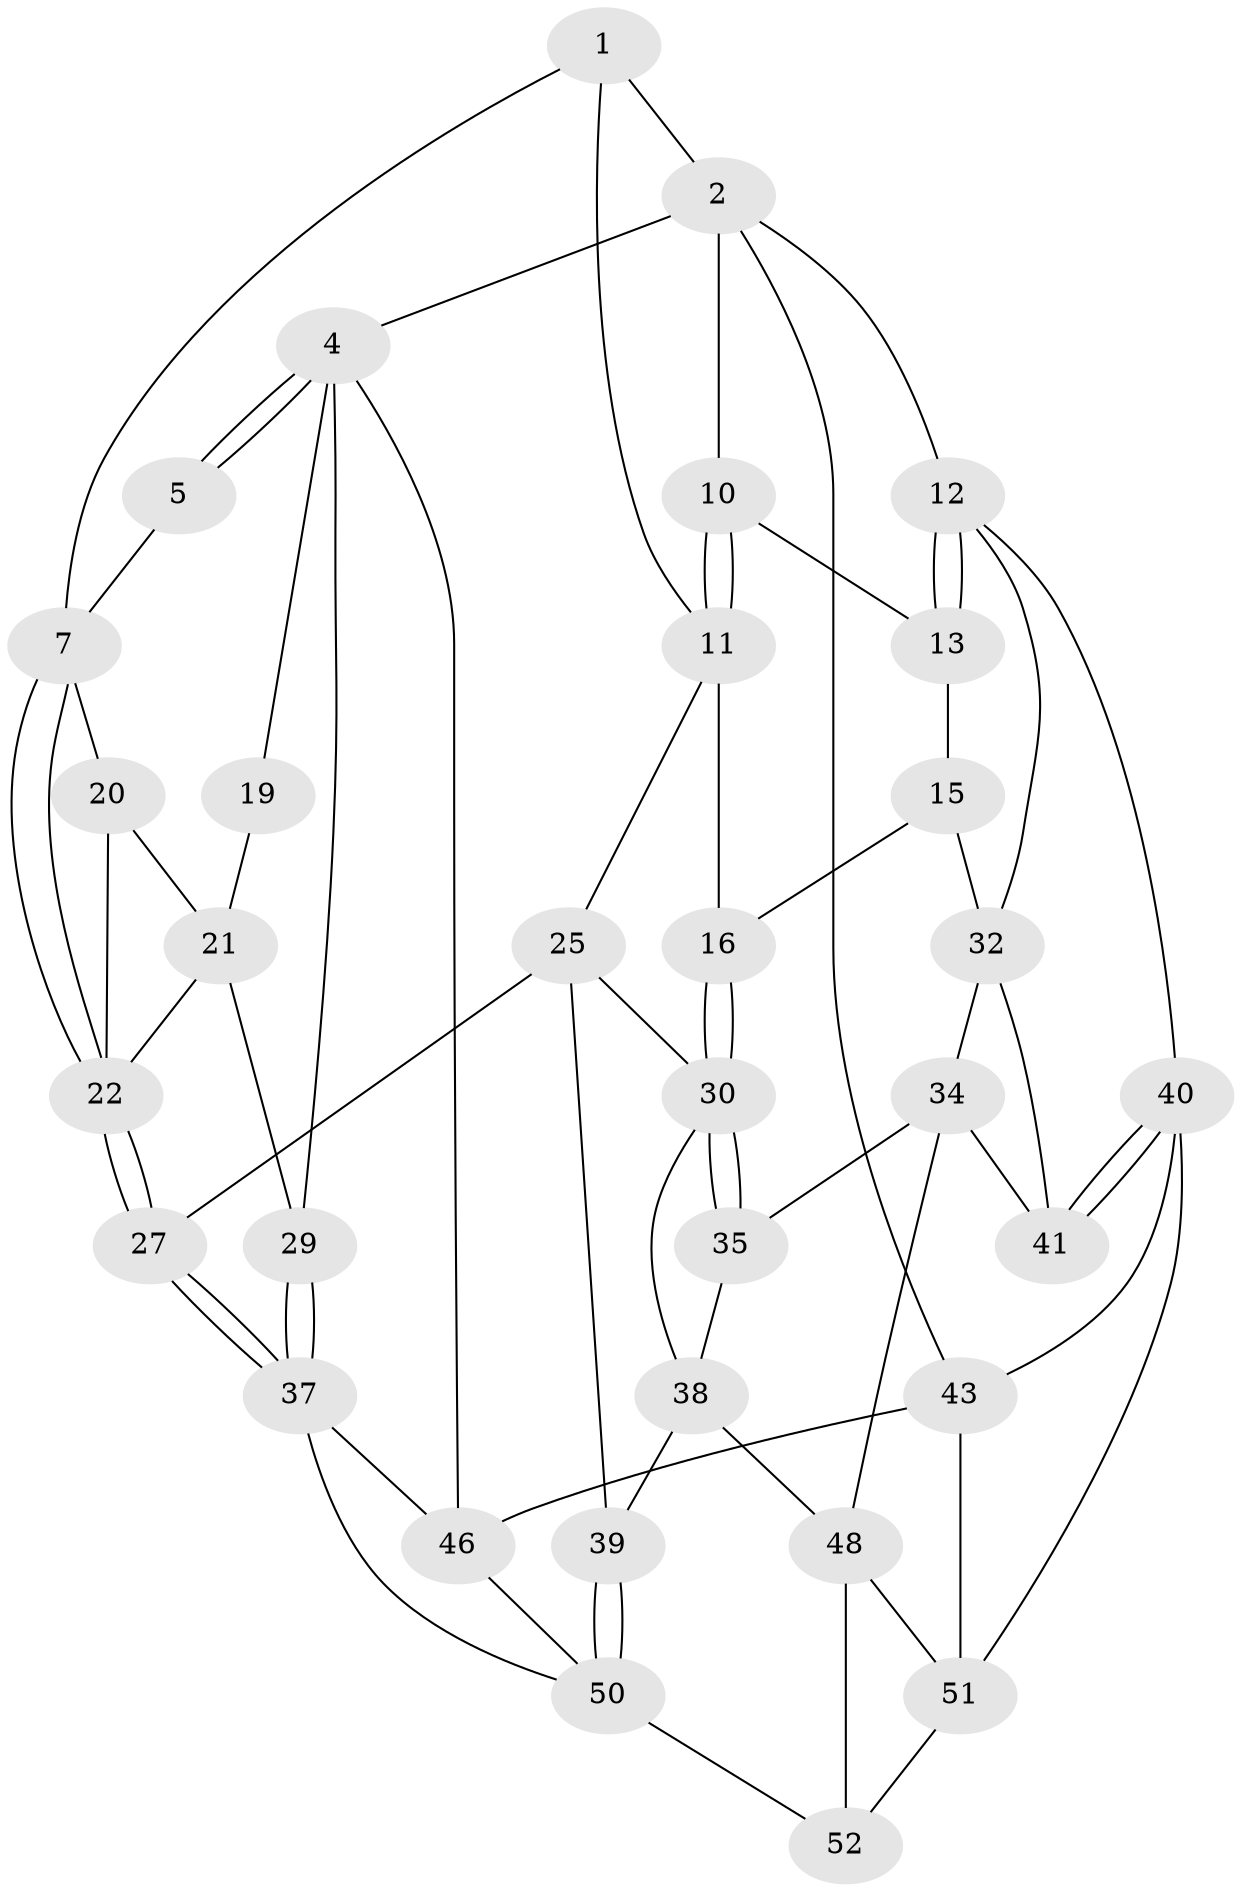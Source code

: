 // Generated by graph-tools (version 1.1) at 2025/52/02/27/25 19:52:36]
// undirected, 33 vertices, 70 edges
graph export_dot {
graph [start="1"]
  node [color=gray90,style=filled];
  1 [pos="+0.33456059714717573+0",super="+6"];
  2 [pos="+0.7469857055351614+0",super="+3"];
  4 [pos="+0+0",super="+18"];
  5 [pos="+0.08774144290361965+0",super="+9"];
  7 [pos="+0.29645082080471596+0.1878703410318249",super="+8"];
  10 [pos="+0.7125461123744805+0.025880833455503273"];
  11 [pos="+0.3776980535238605+0.16795664236080998",super="+17"];
  12 [pos="+1+0.25347116660660907",super="+36"];
  13 [pos="+0.942048669433764+0.23417377363423453",super="+14"];
  15 [pos="+0.6862643136724417+0.18574902646853675",super="+24"];
  16 [pos="+0.57417141305513+0.2910683677187858"];
  19 [pos="+0.023674467134645914+0.13793118531251708"];
  20 [pos="+0.1295930224193377+0.20585760518385238"];
  21 [pos="+0.032024908021224034+0.2736223723554503",super="+28"];
  22 [pos="+0.21856729464419905+0.45533781215465163",super="+23"];
  25 [pos="+0.40029132364863174+0.40522154982528125",super="+26"];
  27 [pos="+0.21545501319544572+0.5229946760420228"];
  29 [pos="+0+0.4215621506167563"];
  30 [pos="+0.584567297826408+0.40321418158679906",super="+31"];
  32 [pos="+0.7913336546456917+0.35004762341513207",super="+33"];
  34 [pos="+0.6625361212901872+0.492067869696895",super="+47"];
  35 [pos="+0.6403011597815892+0.49225878552518204"];
  37 [pos="+0+0.5044895388627467",super="+45"];
  38 [pos="+0.455882344756984+0.6634451580181056",super="+42"];
  39 [pos="+0.2992386464482511+0.625305466684443"];
  40 [pos="+1+0.5623150243045548",super="+44"];
  41 [pos="+1+0.5676709557501799"];
  43 [pos="+1+1"];
  46 [pos="+0+1"];
  48 [pos="+0.7719938174206497+0.7540444550288606",super="+49"];
  50 [pos="+0.25355150554510575+0.723177306445393",super="+53"];
  51 [pos="+0.8217569859815008+0.8160425559657868",super="+54"];
  52 [pos="+0.5430824374487976+1"];
  1 -- 2;
  1 -- 11;
  1 -- 7;
  2 -- 10;
  2 -- 43;
  2 -- 4;
  2 -- 12;
  4 -- 5;
  4 -- 5;
  4 -- 46;
  4 -- 19;
  4 -- 29;
  5 -- 7;
  7 -- 22;
  7 -- 22;
  7 -- 20;
  10 -- 11;
  10 -- 11;
  10 -- 13;
  11 -- 16;
  11 -- 25;
  12 -- 13;
  12 -- 13;
  12 -- 32;
  12 -- 40;
  13 -- 15 [weight=2];
  15 -- 16;
  15 -- 32;
  16 -- 30;
  16 -- 30;
  19 -- 21;
  20 -- 21;
  20 -- 22;
  21 -- 29;
  21 -- 22;
  22 -- 27;
  22 -- 27;
  25 -- 27;
  25 -- 39;
  25 -- 30;
  27 -- 37;
  27 -- 37;
  29 -- 37;
  29 -- 37;
  30 -- 35;
  30 -- 35;
  30 -- 38;
  32 -- 41;
  32 -- 34;
  34 -- 35;
  34 -- 48;
  34 -- 41;
  35 -- 38;
  37 -- 50;
  37 -- 46;
  38 -- 39;
  38 -- 48;
  39 -- 50;
  39 -- 50;
  40 -- 41;
  40 -- 41;
  40 -- 51;
  40 -- 43;
  43 -- 46;
  43 -- 51;
  46 -- 50;
  48 -- 51;
  48 -- 52;
  50 -- 52;
  51 -- 52;
}
